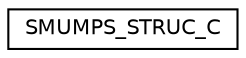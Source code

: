 digraph "Graphical Class Hierarchy"
{
  edge [fontname="Helvetica",fontsize="10",labelfontname="Helvetica",labelfontsize="10"];
  node [fontname="Helvetica",fontsize="10",shape=record];
  rankdir="LR";
  Node1 [label="SMUMPS_STRUC_C",height=0.2,width=0.4,color="black", fillcolor="white", style="filled",URL="$structSMUMPS__STRUC__C.html"];
}
